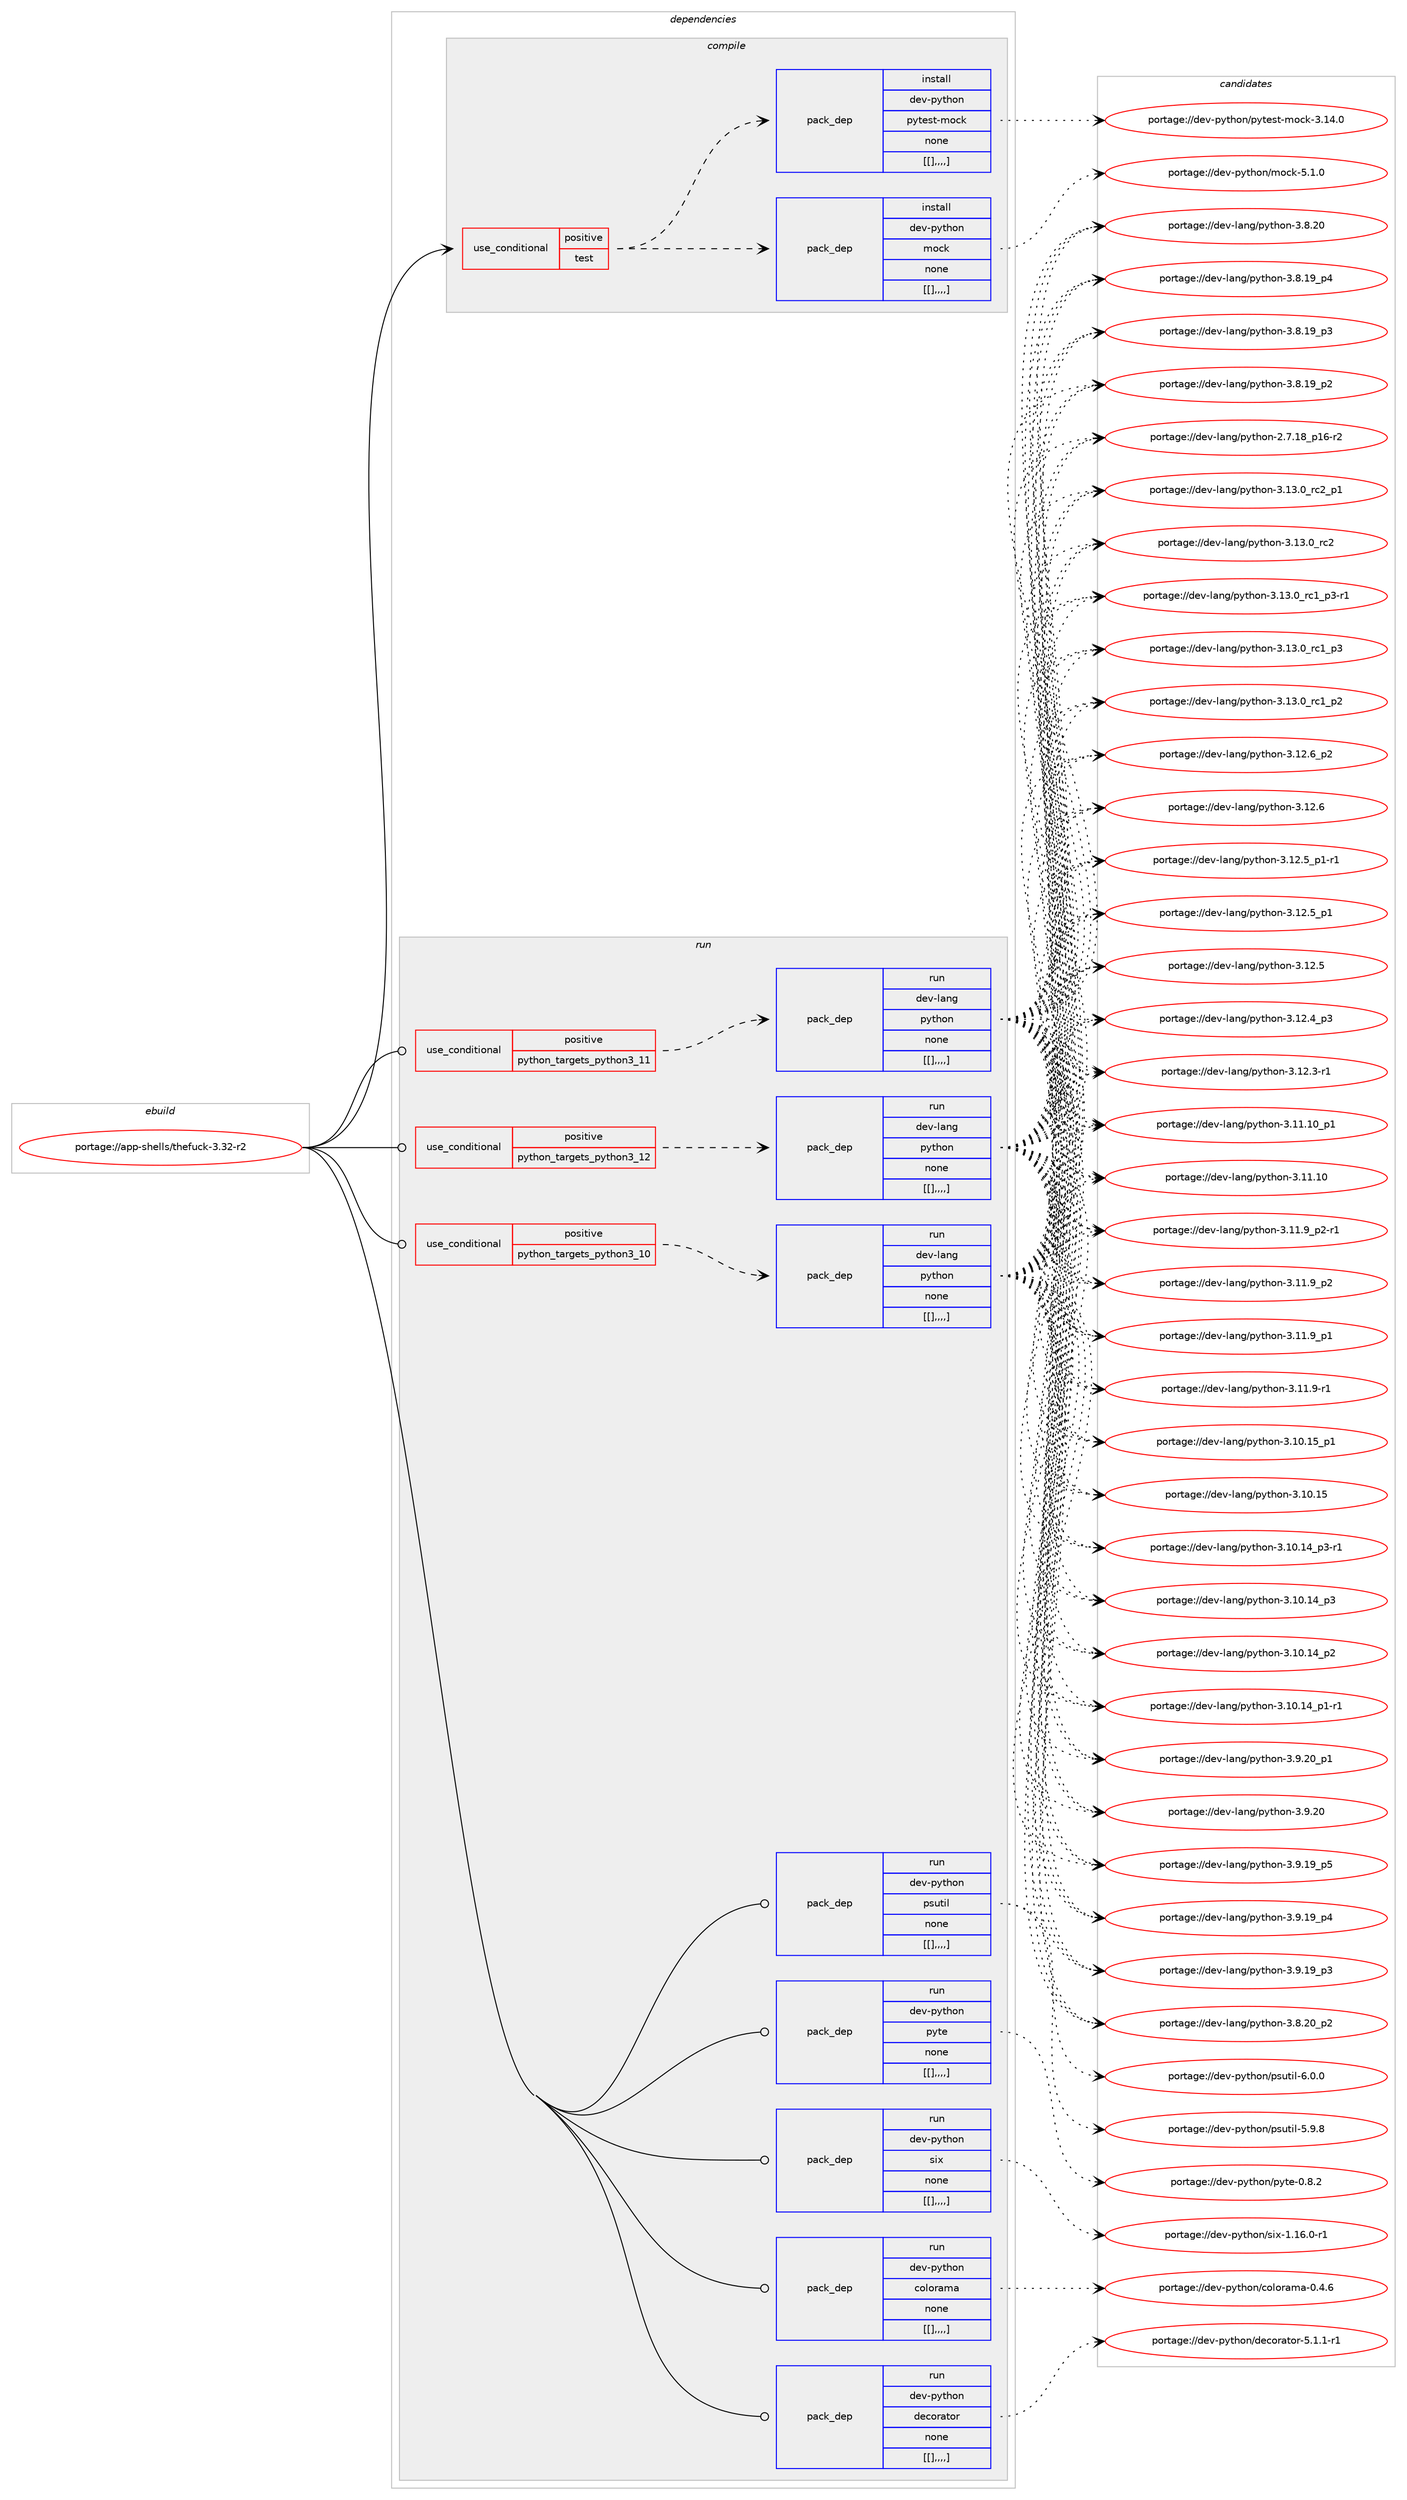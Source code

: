 digraph prolog {

# *************
# Graph options
# *************

newrank=true;
concentrate=true;
compound=true;
graph [rankdir=LR,fontname=Helvetica,fontsize=10,ranksep=1.5];#, ranksep=2.5, nodesep=0.2];
edge  [arrowhead=vee];
node  [fontname=Helvetica,fontsize=10];

# **********
# The ebuild
# **********

subgraph cluster_leftcol {
color=gray;
label=<<i>ebuild</i>>;
id [label="portage://app-shells/thefuck-3.32-r2", color=red, width=4, href="../app-shells/thefuck-3.32-r2.svg"];
}

# ****************
# The dependencies
# ****************

subgraph cluster_midcol {
color=gray;
label=<<i>dependencies</i>>;
subgraph cluster_compile {
fillcolor="#eeeeee";
style=filled;
label=<<i>compile</i>>;
subgraph cond14820 {
dependency52584 [label=<<TABLE BORDER="0" CELLBORDER="1" CELLSPACING="0" CELLPADDING="4"><TR><TD ROWSPAN="3" CELLPADDING="10">use_conditional</TD></TR><TR><TD>positive</TD></TR><TR><TD>test</TD></TR></TABLE>>, shape=none, color=red];
subgraph pack37282 {
dependency52585 [label=<<TABLE BORDER="0" CELLBORDER="1" CELLSPACING="0" CELLPADDING="4" WIDTH="220"><TR><TD ROWSPAN="6" CELLPADDING="30">pack_dep</TD></TR><TR><TD WIDTH="110">install</TD></TR><TR><TD>dev-python</TD></TR><TR><TD>mock</TD></TR><TR><TD>none</TD></TR><TR><TD>[[],,,,]</TD></TR></TABLE>>, shape=none, color=blue];
}
dependency52584:e -> dependency52585:w [weight=20,style="dashed",arrowhead="vee"];
subgraph pack37283 {
dependency52586 [label=<<TABLE BORDER="0" CELLBORDER="1" CELLSPACING="0" CELLPADDING="4" WIDTH="220"><TR><TD ROWSPAN="6" CELLPADDING="30">pack_dep</TD></TR><TR><TD WIDTH="110">install</TD></TR><TR><TD>dev-python</TD></TR><TR><TD>pytest-mock</TD></TR><TR><TD>none</TD></TR><TR><TD>[[],,,,]</TD></TR></TABLE>>, shape=none, color=blue];
}
dependency52584:e -> dependency52586:w [weight=20,style="dashed",arrowhead="vee"];
}
id:e -> dependency52584:w [weight=20,style="solid",arrowhead="vee"];
}
subgraph cluster_compileandrun {
fillcolor="#eeeeee";
style=filled;
label=<<i>compile and run</i>>;
}
subgraph cluster_run {
fillcolor="#eeeeee";
style=filled;
label=<<i>run</i>>;
subgraph cond14821 {
dependency52587 [label=<<TABLE BORDER="0" CELLBORDER="1" CELLSPACING="0" CELLPADDING="4"><TR><TD ROWSPAN="3" CELLPADDING="10">use_conditional</TD></TR><TR><TD>positive</TD></TR><TR><TD>python_targets_python3_10</TD></TR></TABLE>>, shape=none, color=red];
subgraph pack37284 {
dependency52588 [label=<<TABLE BORDER="0" CELLBORDER="1" CELLSPACING="0" CELLPADDING="4" WIDTH="220"><TR><TD ROWSPAN="6" CELLPADDING="30">pack_dep</TD></TR><TR><TD WIDTH="110">run</TD></TR><TR><TD>dev-lang</TD></TR><TR><TD>python</TD></TR><TR><TD>none</TD></TR><TR><TD>[[],,,,]</TD></TR></TABLE>>, shape=none, color=blue];
}
dependency52587:e -> dependency52588:w [weight=20,style="dashed",arrowhead="vee"];
}
id:e -> dependency52587:w [weight=20,style="solid",arrowhead="odot"];
subgraph cond14822 {
dependency52589 [label=<<TABLE BORDER="0" CELLBORDER="1" CELLSPACING="0" CELLPADDING="4"><TR><TD ROWSPAN="3" CELLPADDING="10">use_conditional</TD></TR><TR><TD>positive</TD></TR><TR><TD>python_targets_python3_11</TD></TR></TABLE>>, shape=none, color=red];
subgraph pack37285 {
dependency52590 [label=<<TABLE BORDER="0" CELLBORDER="1" CELLSPACING="0" CELLPADDING="4" WIDTH="220"><TR><TD ROWSPAN="6" CELLPADDING="30">pack_dep</TD></TR><TR><TD WIDTH="110">run</TD></TR><TR><TD>dev-lang</TD></TR><TR><TD>python</TD></TR><TR><TD>none</TD></TR><TR><TD>[[],,,,]</TD></TR></TABLE>>, shape=none, color=blue];
}
dependency52589:e -> dependency52590:w [weight=20,style="dashed",arrowhead="vee"];
}
id:e -> dependency52589:w [weight=20,style="solid",arrowhead="odot"];
subgraph cond14823 {
dependency52591 [label=<<TABLE BORDER="0" CELLBORDER="1" CELLSPACING="0" CELLPADDING="4"><TR><TD ROWSPAN="3" CELLPADDING="10">use_conditional</TD></TR><TR><TD>positive</TD></TR><TR><TD>python_targets_python3_12</TD></TR></TABLE>>, shape=none, color=red];
subgraph pack37286 {
dependency52592 [label=<<TABLE BORDER="0" CELLBORDER="1" CELLSPACING="0" CELLPADDING="4" WIDTH="220"><TR><TD ROWSPAN="6" CELLPADDING="30">pack_dep</TD></TR><TR><TD WIDTH="110">run</TD></TR><TR><TD>dev-lang</TD></TR><TR><TD>python</TD></TR><TR><TD>none</TD></TR><TR><TD>[[],,,,]</TD></TR></TABLE>>, shape=none, color=blue];
}
dependency52591:e -> dependency52592:w [weight=20,style="dashed",arrowhead="vee"];
}
id:e -> dependency52591:w [weight=20,style="solid",arrowhead="odot"];
subgraph pack37287 {
dependency52593 [label=<<TABLE BORDER="0" CELLBORDER="1" CELLSPACING="0" CELLPADDING="4" WIDTH="220"><TR><TD ROWSPAN="6" CELLPADDING="30">pack_dep</TD></TR><TR><TD WIDTH="110">run</TD></TR><TR><TD>dev-python</TD></TR><TR><TD>colorama</TD></TR><TR><TD>none</TD></TR><TR><TD>[[],,,,]</TD></TR></TABLE>>, shape=none, color=blue];
}
id:e -> dependency52593:w [weight=20,style="solid",arrowhead="odot"];
subgraph pack37288 {
dependency52594 [label=<<TABLE BORDER="0" CELLBORDER="1" CELLSPACING="0" CELLPADDING="4" WIDTH="220"><TR><TD ROWSPAN="6" CELLPADDING="30">pack_dep</TD></TR><TR><TD WIDTH="110">run</TD></TR><TR><TD>dev-python</TD></TR><TR><TD>decorator</TD></TR><TR><TD>none</TD></TR><TR><TD>[[],,,,]</TD></TR></TABLE>>, shape=none, color=blue];
}
id:e -> dependency52594:w [weight=20,style="solid",arrowhead="odot"];
subgraph pack37289 {
dependency52595 [label=<<TABLE BORDER="0" CELLBORDER="1" CELLSPACING="0" CELLPADDING="4" WIDTH="220"><TR><TD ROWSPAN="6" CELLPADDING="30">pack_dep</TD></TR><TR><TD WIDTH="110">run</TD></TR><TR><TD>dev-python</TD></TR><TR><TD>psutil</TD></TR><TR><TD>none</TD></TR><TR><TD>[[],,,,]</TD></TR></TABLE>>, shape=none, color=blue];
}
id:e -> dependency52595:w [weight=20,style="solid",arrowhead="odot"];
subgraph pack37290 {
dependency52596 [label=<<TABLE BORDER="0" CELLBORDER="1" CELLSPACING="0" CELLPADDING="4" WIDTH="220"><TR><TD ROWSPAN="6" CELLPADDING="30">pack_dep</TD></TR><TR><TD WIDTH="110">run</TD></TR><TR><TD>dev-python</TD></TR><TR><TD>pyte</TD></TR><TR><TD>none</TD></TR><TR><TD>[[],,,,]</TD></TR></TABLE>>, shape=none, color=blue];
}
id:e -> dependency52596:w [weight=20,style="solid",arrowhead="odot"];
subgraph pack37291 {
dependency52597 [label=<<TABLE BORDER="0" CELLBORDER="1" CELLSPACING="0" CELLPADDING="4" WIDTH="220"><TR><TD ROWSPAN="6" CELLPADDING="30">pack_dep</TD></TR><TR><TD WIDTH="110">run</TD></TR><TR><TD>dev-python</TD></TR><TR><TD>six</TD></TR><TR><TD>none</TD></TR><TR><TD>[[],,,,]</TD></TR></TABLE>>, shape=none, color=blue];
}
id:e -> dependency52597:w [weight=20,style="solid",arrowhead="odot"];
}
}

# **************
# The candidates
# **************

subgraph cluster_choices {
rank=same;
color=gray;
label=<<i>candidates</i>>;

subgraph choice37282 {
color=black;
nodesep=1;
choice100101118451121211161041111104710911199107455346494648 [label="portage://dev-python/mock-5.1.0", color=red, width=4,href="../dev-python/mock-5.1.0.svg"];
dependency52585:e -> choice100101118451121211161041111104710911199107455346494648:w [style=dotted,weight="100"];
}
subgraph choice37283 {
color=black;
nodesep=1;
choice1001011184511212111610411111047112121116101115116451091119910745514649524648 [label="portage://dev-python/pytest-mock-3.14.0", color=red, width=4,href="../dev-python/pytest-mock-3.14.0.svg"];
dependency52586:e -> choice1001011184511212111610411111047112121116101115116451091119910745514649524648:w [style=dotted,weight="100"];
}
subgraph choice37284 {
color=black;
nodesep=1;
choice100101118451089711010347112121116104111110455146495146489511499509511249 [label="portage://dev-lang/python-3.13.0_rc2_p1", color=red, width=4,href="../dev-lang/python-3.13.0_rc2_p1.svg"];
choice10010111845108971101034711212111610411111045514649514648951149950 [label="portage://dev-lang/python-3.13.0_rc2", color=red, width=4,href="../dev-lang/python-3.13.0_rc2.svg"];
choice1001011184510897110103471121211161041111104551464951464895114994995112514511449 [label="portage://dev-lang/python-3.13.0_rc1_p3-r1", color=red, width=4,href="../dev-lang/python-3.13.0_rc1_p3-r1.svg"];
choice100101118451089711010347112121116104111110455146495146489511499499511251 [label="portage://dev-lang/python-3.13.0_rc1_p3", color=red, width=4,href="../dev-lang/python-3.13.0_rc1_p3.svg"];
choice100101118451089711010347112121116104111110455146495146489511499499511250 [label="portage://dev-lang/python-3.13.0_rc1_p2", color=red, width=4,href="../dev-lang/python-3.13.0_rc1_p2.svg"];
choice100101118451089711010347112121116104111110455146495046549511250 [label="portage://dev-lang/python-3.12.6_p2", color=red, width=4,href="../dev-lang/python-3.12.6_p2.svg"];
choice10010111845108971101034711212111610411111045514649504654 [label="portage://dev-lang/python-3.12.6", color=red, width=4,href="../dev-lang/python-3.12.6.svg"];
choice1001011184510897110103471121211161041111104551464950465395112494511449 [label="portage://dev-lang/python-3.12.5_p1-r1", color=red, width=4,href="../dev-lang/python-3.12.5_p1-r1.svg"];
choice100101118451089711010347112121116104111110455146495046539511249 [label="portage://dev-lang/python-3.12.5_p1", color=red, width=4,href="../dev-lang/python-3.12.5_p1.svg"];
choice10010111845108971101034711212111610411111045514649504653 [label="portage://dev-lang/python-3.12.5", color=red, width=4,href="../dev-lang/python-3.12.5.svg"];
choice100101118451089711010347112121116104111110455146495046529511251 [label="portage://dev-lang/python-3.12.4_p3", color=red, width=4,href="../dev-lang/python-3.12.4_p3.svg"];
choice100101118451089711010347112121116104111110455146495046514511449 [label="portage://dev-lang/python-3.12.3-r1", color=red, width=4,href="../dev-lang/python-3.12.3-r1.svg"];
choice10010111845108971101034711212111610411111045514649494649489511249 [label="portage://dev-lang/python-3.11.10_p1", color=red, width=4,href="../dev-lang/python-3.11.10_p1.svg"];
choice1001011184510897110103471121211161041111104551464949464948 [label="portage://dev-lang/python-3.11.10", color=red, width=4,href="../dev-lang/python-3.11.10.svg"];
choice1001011184510897110103471121211161041111104551464949465795112504511449 [label="portage://dev-lang/python-3.11.9_p2-r1", color=red, width=4,href="../dev-lang/python-3.11.9_p2-r1.svg"];
choice100101118451089711010347112121116104111110455146494946579511250 [label="portage://dev-lang/python-3.11.9_p2", color=red, width=4,href="../dev-lang/python-3.11.9_p2.svg"];
choice100101118451089711010347112121116104111110455146494946579511249 [label="portage://dev-lang/python-3.11.9_p1", color=red, width=4,href="../dev-lang/python-3.11.9_p1.svg"];
choice100101118451089711010347112121116104111110455146494946574511449 [label="portage://dev-lang/python-3.11.9-r1", color=red, width=4,href="../dev-lang/python-3.11.9-r1.svg"];
choice10010111845108971101034711212111610411111045514649484649539511249 [label="portage://dev-lang/python-3.10.15_p1", color=red, width=4,href="../dev-lang/python-3.10.15_p1.svg"];
choice1001011184510897110103471121211161041111104551464948464953 [label="portage://dev-lang/python-3.10.15", color=red, width=4,href="../dev-lang/python-3.10.15.svg"];
choice100101118451089711010347112121116104111110455146494846495295112514511449 [label="portage://dev-lang/python-3.10.14_p3-r1", color=red, width=4,href="../dev-lang/python-3.10.14_p3-r1.svg"];
choice10010111845108971101034711212111610411111045514649484649529511251 [label="portage://dev-lang/python-3.10.14_p3", color=red, width=4,href="../dev-lang/python-3.10.14_p3.svg"];
choice10010111845108971101034711212111610411111045514649484649529511250 [label="portage://dev-lang/python-3.10.14_p2", color=red, width=4,href="../dev-lang/python-3.10.14_p2.svg"];
choice100101118451089711010347112121116104111110455146494846495295112494511449 [label="portage://dev-lang/python-3.10.14_p1-r1", color=red, width=4,href="../dev-lang/python-3.10.14_p1-r1.svg"];
choice100101118451089711010347112121116104111110455146574650489511249 [label="portage://dev-lang/python-3.9.20_p1", color=red, width=4,href="../dev-lang/python-3.9.20_p1.svg"];
choice10010111845108971101034711212111610411111045514657465048 [label="portage://dev-lang/python-3.9.20", color=red, width=4,href="../dev-lang/python-3.9.20.svg"];
choice100101118451089711010347112121116104111110455146574649579511253 [label="portage://dev-lang/python-3.9.19_p5", color=red, width=4,href="../dev-lang/python-3.9.19_p5.svg"];
choice100101118451089711010347112121116104111110455146574649579511252 [label="portage://dev-lang/python-3.9.19_p4", color=red, width=4,href="../dev-lang/python-3.9.19_p4.svg"];
choice100101118451089711010347112121116104111110455146574649579511251 [label="portage://dev-lang/python-3.9.19_p3", color=red, width=4,href="../dev-lang/python-3.9.19_p3.svg"];
choice100101118451089711010347112121116104111110455146564650489511250 [label="portage://dev-lang/python-3.8.20_p2", color=red, width=4,href="../dev-lang/python-3.8.20_p2.svg"];
choice10010111845108971101034711212111610411111045514656465048 [label="portage://dev-lang/python-3.8.20", color=red, width=4,href="../dev-lang/python-3.8.20.svg"];
choice100101118451089711010347112121116104111110455146564649579511252 [label="portage://dev-lang/python-3.8.19_p4", color=red, width=4,href="../dev-lang/python-3.8.19_p4.svg"];
choice100101118451089711010347112121116104111110455146564649579511251 [label="portage://dev-lang/python-3.8.19_p3", color=red, width=4,href="../dev-lang/python-3.8.19_p3.svg"];
choice100101118451089711010347112121116104111110455146564649579511250 [label="portage://dev-lang/python-3.8.19_p2", color=red, width=4,href="../dev-lang/python-3.8.19_p2.svg"];
choice100101118451089711010347112121116104111110455046554649569511249544511450 [label="portage://dev-lang/python-2.7.18_p16-r2", color=red, width=4,href="../dev-lang/python-2.7.18_p16-r2.svg"];
dependency52588:e -> choice100101118451089711010347112121116104111110455146495146489511499509511249:w [style=dotted,weight="100"];
dependency52588:e -> choice10010111845108971101034711212111610411111045514649514648951149950:w [style=dotted,weight="100"];
dependency52588:e -> choice1001011184510897110103471121211161041111104551464951464895114994995112514511449:w [style=dotted,weight="100"];
dependency52588:e -> choice100101118451089711010347112121116104111110455146495146489511499499511251:w [style=dotted,weight="100"];
dependency52588:e -> choice100101118451089711010347112121116104111110455146495146489511499499511250:w [style=dotted,weight="100"];
dependency52588:e -> choice100101118451089711010347112121116104111110455146495046549511250:w [style=dotted,weight="100"];
dependency52588:e -> choice10010111845108971101034711212111610411111045514649504654:w [style=dotted,weight="100"];
dependency52588:e -> choice1001011184510897110103471121211161041111104551464950465395112494511449:w [style=dotted,weight="100"];
dependency52588:e -> choice100101118451089711010347112121116104111110455146495046539511249:w [style=dotted,weight="100"];
dependency52588:e -> choice10010111845108971101034711212111610411111045514649504653:w [style=dotted,weight="100"];
dependency52588:e -> choice100101118451089711010347112121116104111110455146495046529511251:w [style=dotted,weight="100"];
dependency52588:e -> choice100101118451089711010347112121116104111110455146495046514511449:w [style=dotted,weight="100"];
dependency52588:e -> choice10010111845108971101034711212111610411111045514649494649489511249:w [style=dotted,weight="100"];
dependency52588:e -> choice1001011184510897110103471121211161041111104551464949464948:w [style=dotted,weight="100"];
dependency52588:e -> choice1001011184510897110103471121211161041111104551464949465795112504511449:w [style=dotted,weight="100"];
dependency52588:e -> choice100101118451089711010347112121116104111110455146494946579511250:w [style=dotted,weight="100"];
dependency52588:e -> choice100101118451089711010347112121116104111110455146494946579511249:w [style=dotted,weight="100"];
dependency52588:e -> choice100101118451089711010347112121116104111110455146494946574511449:w [style=dotted,weight="100"];
dependency52588:e -> choice10010111845108971101034711212111610411111045514649484649539511249:w [style=dotted,weight="100"];
dependency52588:e -> choice1001011184510897110103471121211161041111104551464948464953:w [style=dotted,weight="100"];
dependency52588:e -> choice100101118451089711010347112121116104111110455146494846495295112514511449:w [style=dotted,weight="100"];
dependency52588:e -> choice10010111845108971101034711212111610411111045514649484649529511251:w [style=dotted,weight="100"];
dependency52588:e -> choice10010111845108971101034711212111610411111045514649484649529511250:w [style=dotted,weight="100"];
dependency52588:e -> choice100101118451089711010347112121116104111110455146494846495295112494511449:w [style=dotted,weight="100"];
dependency52588:e -> choice100101118451089711010347112121116104111110455146574650489511249:w [style=dotted,weight="100"];
dependency52588:e -> choice10010111845108971101034711212111610411111045514657465048:w [style=dotted,weight="100"];
dependency52588:e -> choice100101118451089711010347112121116104111110455146574649579511253:w [style=dotted,weight="100"];
dependency52588:e -> choice100101118451089711010347112121116104111110455146574649579511252:w [style=dotted,weight="100"];
dependency52588:e -> choice100101118451089711010347112121116104111110455146574649579511251:w [style=dotted,weight="100"];
dependency52588:e -> choice100101118451089711010347112121116104111110455146564650489511250:w [style=dotted,weight="100"];
dependency52588:e -> choice10010111845108971101034711212111610411111045514656465048:w [style=dotted,weight="100"];
dependency52588:e -> choice100101118451089711010347112121116104111110455146564649579511252:w [style=dotted,weight="100"];
dependency52588:e -> choice100101118451089711010347112121116104111110455146564649579511251:w [style=dotted,weight="100"];
dependency52588:e -> choice100101118451089711010347112121116104111110455146564649579511250:w [style=dotted,weight="100"];
dependency52588:e -> choice100101118451089711010347112121116104111110455046554649569511249544511450:w [style=dotted,weight="100"];
}
subgraph choice37285 {
color=black;
nodesep=1;
choice100101118451089711010347112121116104111110455146495146489511499509511249 [label="portage://dev-lang/python-3.13.0_rc2_p1", color=red, width=4,href="../dev-lang/python-3.13.0_rc2_p1.svg"];
choice10010111845108971101034711212111610411111045514649514648951149950 [label="portage://dev-lang/python-3.13.0_rc2", color=red, width=4,href="../dev-lang/python-3.13.0_rc2.svg"];
choice1001011184510897110103471121211161041111104551464951464895114994995112514511449 [label="portage://dev-lang/python-3.13.0_rc1_p3-r1", color=red, width=4,href="../dev-lang/python-3.13.0_rc1_p3-r1.svg"];
choice100101118451089711010347112121116104111110455146495146489511499499511251 [label="portage://dev-lang/python-3.13.0_rc1_p3", color=red, width=4,href="../dev-lang/python-3.13.0_rc1_p3.svg"];
choice100101118451089711010347112121116104111110455146495146489511499499511250 [label="portage://dev-lang/python-3.13.0_rc1_p2", color=red, width=4,href="../dev-lang/python-3.13.0_rc1_p2.svg"];
choice100101118451089711010347112121116104111110455146495046549511250 [label="portage://dev-lang/python-3.12.6_p2", color=red, width=4,href="../dev-lang/python-3.12.6_p2.svg"];
choice10010111845108971101034711212111610411111045514649504654 [label="portage://dev-lang/python-3.12.6", color=red, width=4,href="../dev-lang/python-3.12.6.svg"];
choice1001011184510897110103471121211161041111104551464950465395112494511449 [label="portage://dev-lang/python-3.12.5_p1-r1", color=red, width=4,href="../dev-lang/python-3.12.5_p1-r1.svg"];
choice100101118451089711010347112121116104111110455146495046539511249 [label="portage://dev-lang/python-3.12.5_p1", color=red, width=4,href="../dev-lang/python-3.12.5_p1.svg"];
choice10010111845108971101034711212111610411111045514649504653 [label="portage://dev-lang/python-3.12.5", color=red, width=4,href="../dev-lang/python-3.12.5.svg"];
choice100101118451089711010347112121116104111110455146495046529511251 [label="portage://dev-lang/python-3.12.4_p3", color=red, width=4,href="../dev-lang/python-3.12.4_p3.svg"];
choice100101118451089711010347112121116104111110455146495046514511449 [label="portage://dev-lang/python-3.12.3-r1", color=red, width=4,href="../dev-lang/python-3.12.3-r1.svg"];
choice10010111845108971101034711212111610411111045514649494649489511249 [label="portage://dev-lang/python-3.11.10_p1", color=red, width=4,href="../dev-lang/python-3.11.10_p1.svg"];
choice1001011184510897110103471121211161041111104551464949464948 [label="portage://dev-lang/python-3.11.10", color=red, width=4,href="../dev-lang/python-3.11.10.svg"];
choice1001011184510897110103471121211161041111104551464949465795112504511449 [label="portage://dev-lang/python-3.11.9_p2-r1", color=red, width=4,href="../dev-lang/python-3.11.9_p2-r1.svg"];
choice100101118451089711010347112121116104111110455146494946579511250 [label="portage://dev-lang/python-3.11.9_p2", color=red, width=4,href="../dev-lang/python-3.11.9_p2.svg"];
choice100101118451089711010347112121116104111110455146494946579511249 [label="portage://dev-lang/python-3.11.9_p1", color=red, width=4,href="../dev-lang/python-3.11.9_p1.svg"];
choice100101118451089711010347112121116104111110455146494946574511449 [label="portage://dev-lang/python-3.11.9-r1", color=red, width=4,href="../dev-lang/python-3.11.9-r1.svg"];
choice10010111845108971101034711212111610411111045514649484649539511249 [label="portage://dev-lang/python-3.10.15_p1", color=red, width=4,href="../dev-lang/python-3.10.15_p1.svg"];
choice1001011184510897110103471121211161041111104551464948464953 [label="portage://dev-lang/python-3.10.15", color=red, width=4,href="../dev-lang/python-3.10.15.svg"];
choice100101118451089711010347112121116104111110455146494846495295112514511449 [label="portage://dev-lang/python-3.10.14_p3-r1", color=red, width=4,href="../dev-lang/python-3.10.14_p3-r1.svg"];
choice10010111845108971101034711212111610411111045514649484649529511251 [label="portage://dev-lang/python-3.10.14_p3", color=red, width=4,href="../dev-lang/python-3.10.14_p3.svg"];
choice10010111845108971101034711212111610411111045514649484649529511250 [label="portage://dev-lang/python-3.10.14_p2", color=red, width=4,href="../dev-lang/python-3.10.14_p2.svg"];
choice100101118451089711010347112121116104111110455146494846495295112494511449 [label="portage://dev-lang/python-3.10.14_p1-r1", color=red, width=4,href="../dev-lang/python-3.10.14_p1-r1.svg"];
choice100101118451089711010347112121116104111110455146574650489511249 [label="portage://dev-lang/python-3.9.20_p1", color=red, width=4,href="../dev-lang/python-3.9.20_p1.svg"];
choice10010111845108971101034711212111610411111045514657465048 [label="portage://dev-lang/python-3.9.20", color=red, width=4,href="../dev-lang/python-3.9.20.svg"];
choice100101118451089711010347112121116104111110455146574649579511253 [label="portage://dev-lang/python-3.9.19_p5", color=red, width=4,href="../dev-lang/python-3.9.19_p5.svg"];
choice100101118451089711010347112121116104111110455146574649579511252 [label="portage://dev-lang/python-3.9.19_p4", color=red, width=4,href="../dev-lang/python-3.9.19_p4.svg"];
choice100101118451089711010347112121116104111110455146574649579511251 [label="portage://dev-lang/python-3.9.19_p3", color=red, width=4,href="../dev-lang/python-3.9.19_p3.svg"];
choice100101118451089711010347112121116104111110455146564650489511250 [label="portage://dev-lang/python-3.8.20_p2", color=red, width=4,href="../dev-lang/python-3.8.20_p2.svg"];
choice10010111845108971101034711212111610411111045514656465048 [label="portage://dev-lang/python-3.8.20", color=red, width=4,href="../dev-lang/python-3.8.20.svg"];
choice100101118451089711010347112121116104111110455146564649579511252 [label="portage://dev-lang/python-3.8.19_p4", color=red, width=4,href="../dev-lang/python-3.8.19_p4.svg"];
choice100101118451089711010347112121116104111110455146564649579511251 [label="portage://dev-lang/python-3.8.19_p3", color=red, width=4,href="../dev-lang/python-3.8.19_p3.svg"];
choice100101118451089711010347112121116104111110455146564649579511250 [label="portage://dev-lang/python-3.8.19_p2", color=red, width=4,href="../dev-lang/python-3.8.19_p2.svg"];
choice100101118451089711010347112121116104111110455046554649569511249544511450 [label="portage://dev-lang/python-2.7.18_p16-r2", color=red, width=4,href="../dev-lang/python-2.7.18_p16-r2.svg"];
dependency52590:e -> choice100101118451089711010347112121116104111110455146495146489511499509511249:w [style=dotted,weight="100"];
dependency52590:e -> choice10010111845108971101034711212111610411111045514649514648951149950:w [style=dotted,weight="100"];
dependency52590:e -> choice1001011184510897110103471121211161041111104551464951464895114994995112514511449:w [style=dotted,weight="100"];
dependency52590:e -> choice100101118451089711010347112121116104111110455146495146489511499499511251:w [style=dotted,weight="100"];
dependency52590:e -> choice100101118451089711010347112121116104111110455146495146489511499499511250:w [style=dotted,weight="100"];
dependency52590:e -> choice100101118451089711010347112121116104111110455146495046549511250:w [style=dotted,weight="100"];
dependency52590:e -> choice10010111845108971101034711212111610411111045514649504654:w [style=dotted,weight="100"];
dependency52590:e -> choice1001011184510897110103471121211161041111104551464950465395112494511449:w [style=dotted,weight="100"];
dependency52590:e -> choice100101118451089711010347112121116104111110455146495046539511249:w [style=dotted,weight="100"];
dependency52590:e -> choice10010111845108971101034711212111610411111045514649504653:w [style=dotted,weight="100"];
dependency52590:e -> choice100101118451089711010347112121116104111110455146495046529511251:w [style=dotted,weight="100"];
dependency52590:e -> choice100101118451089711010347112121116104111110455146495046514511449:w [style=dotted,weight="100"];
dependency52590:e -> choice10010111845108971101034711212111610411111045514649494649489511249:w [style=dotted,weight="100"];
dependency52590:e -> choice1001011184510897110103471121211161041111104551464949464948:w [style=dotted,weight="100"];
dependency52590:e -> choice1001011184510897110103471121211161041111104551464949465795112504511449:w [style=dotted,weight="100"];
dependency52590:e -> choice100101118451089711010347112121116104111110455146494946579511250:w [style=dotted,weight="100"];
dependency52590:e -> choice100101118451089711010347112121116104111110455146494946579511249:w [style=dotted,weight="100"];
dependency52590:e -> choice100101118451089711010347112121116104111110455146494946574511449:w [style=dotted,weight="100"];
dependency52590:e -> choice10010111845108971101034711212111610411111045514649484649539511249:w [style=dotted,weight="100"];
dependency52590:e -> choice1001011184510897110103471121211161041111104551464948464953:w [style=dotted,weight="100"];
dependency52590:e -> choice100101118451089711010347112121116104111110455146494846495295112514511449:w [style=dotted,weight="100"];
dependency52590:e -> choice10010111845108971101034711212111610411111045514649484649529511251:w [style=dotted,weight="100"];
dependency52590:e -> choice10010111845108971101034711212111610411111045514649484649529511250:w [style=dotted,weight="100"];
dependency52590:e -> choice100101118451089711010347112121116104111110455146494846495295112494511449:w [style=dotted,weight="100"];
dependency52590:e -> choice100101118451089711010347112121116104111110455146574650489511249:w [style=dotted,weight="100"];
dependency52590:e -> choice10010111845108971101034711212111610411111045514657465048:w [style=dotted,weight="100"];
dependency52590:e -> choice100101118451089711010347112121116104111110455146574649579511253:w [style=dotted,weight="100"];
dependency52590:e -> choice100101118451089711010347112121116104111110455146574649579511252:w [style=dotted,weight="100"];
dependency52590:e -> choice100101118451089711010347112121116104111110455146574649579511251:w [style=dotted,weight="100"];
dependency52590:e -> choice100101118451089711010347112121116104111110455146564650489511250:w [style=dotted,weight="100"];
dependency52590:e -> choice10010111845108971101034711212111610411111045514656465048:w [style=dotted,weight="100"];
dependency52590:e -> choice100101118451089711010347112121116104111110455146564649579511252:w [style=dotted,weight="100"];
dependency52590:e -> choice100101118451089711010347112121116104111110455146564649579511251:w [style=dotted,weight="100"];
dependency52590:e -> choice100101118451089711010347112121116104111110455146564649579511250:w [style=dotted,weight="100"];
dependency52590:e -> choice100101118451089711010347112121116104111110455046554649569511249544511450:w [style=dotted,weight="100"];
}
subgraph choice37286 {
color=black;
nodesep=1;
choice100101118451089711010347112121116104111110455146495146489511499509511249 [label="portage://dev-lang/python-3.13.0_rc2_p1", color=red, width=4,href="../dev-lang/python-3.13.0_rc2_p1.svg"];
choice10010111845108971101034711212111610411111045514649514648951149950 [label="portage://dev-lang/python-3.13.0_rc2", color=red, width=4,href="../dev-lang/python-3.13.0_rc2.svg"];
choice1001011184510897110103471121211161041111104551464951464895114994995112514511449 [label="portage://dev-lang/python-3.13.0_rc1_p3-r1", color=red, width=4,href="../dev-lang/python-3.13.0_rc1_p3-r1.svg"];
choice100101118451089711010347112121116104111110455146495146489511499499511251 [label="portage://dev-lang/python-3.13.0_rc1_p3", color=red, width=4,href="../dev-lang/python-3.13.0_rc1_p3.svg"];
choice100101118451089711010347112121116104111110455146495146489511499499511250 [label="portage://dev-lang/python-3.13.0_rc1_p2", color=red, width=4,href="../dev-lang/python-3.13.0_rc1_p2.svg"];
choice100101118451089711010347112121116104111110455146495046549511250 [label="portage://dev-lang/python-3.12.6_p2", color=red, width=4,href="../dev-lang/python-3.12.6_p2.svg"];
choice10010111845108971101034711212111610411111045514649504654 [label="portage://dev-lang/python-3.12.6", color=red, width=4,href="../dev-lang/python-3.12.6.svg"];
choice1001011184510897110103471121211161041111104551464950465395112494511449 [label="portage://dev-lang/python-3.12.5_p1-r1", color=red, width=4,href="../dev-lang/python-3.12.5_p1-r1.svg"];
choice100101118451089711010347112121116104111110455146495046539511249 [label="portage://dev-lang/python-3.12.5_p1", color=red, width=4,href="../dev-lang/python-3.12.5_p1.svg"];
choice10010111845108971101034711212111610411111045514649504653 [label="portage://dev-lang/python-3.12.5", color=red, width=4,href="../dev-lang/python-3.12.5.svg"];
choice100101118451089711010347112121116104111110455146495046529511251 [label="portage://dev-lang/python-3.12.4_p3", color=red, width=4,href="../dev-lang/python-3.12.4_p3.svg"];
choice100101118451089711010347112121116104111110455146495046514511449 [label="portage://dev-lang/python-3.12.3-r1", color=red, width=4,href="../dev-lang/python-3.12.3-r1.svg"];
choice10010111845108971101034711212111610411111045514649494649489511249 [label="portage://dev-lang/python-3.11.10_p1", color=red, width=4,href="../dev-lang/python-3.11.10_p1.svg"];
choice1001011184510897110103471121211161041111104551464949464948 [label="portage://dev-lang/python-3.11.10", color=red, width=4,href="../dev-lang/python-3.11.10.svg"];
choice1001011184510897110103471121211161041111104551464949465795112504511449 [label="portage://dev-lang/python-3.11.9_p2-r1", color=red, width=4,href="../dev-lang/python-3.11.9_p2-r1.svg"];
choice100101118451089711010347112121116104111110455146494946579511250 [label="portage://dev-lang/python-3.11.9_p2", color=red, width=4,href="../dev-lang/python-3.11.9_p2.svg"];
choice100101118451089711010347112121116104111110455146494946579511249 [label="portage://dev-lang/python-3.11.9_p1", color=red, width=4,href="../dev-lang/python-3.11.9_p1.svg"];
choice100101118451089711010347112121116104111110455146494946574511449 [label="portage://dev-lang/python-3.11.9-r1", color=red, width=4,href="../dev-lang/python-3.11.9-r1.svg"];
choice10010111845108971101034711212111610411111045514649484649539511249 [label="portage://dev-lang/python-3.10.15_p1", color=red, width=4,href="../dev-lang/python-3.10.15_p1.svg"];
choice1001011184510897110103471121211161041111104551464948464953 [label="portage://dev-lang/python-3.10.15", color=red, width=4,href="../dev-lang/python-3.10.15.svg"];
choice100101118451089711010347112121116104111110455146494846495295112514511449 [label="portage://dev-lang/python-3.10.14_p3-r1", color=red, width=4,href="../dev-lang/python-3.10.14_p3-r1.svg"];
choice10010111845108971101034711212111610411111045514649484649529511251 [label="portage://dev-lang/python-3.10.14_p3", color=red, width=4,href="../dev-lang/python-3.10.14_p3.svg"];
choice10010111845108971101034711212111610411111045514649484649529511250 [label="portage://dev-lang/python-3.10.14_p2", color=red, width=4,href="../dev-lang/python-3.10.14_p2.svg"];
choice100101118451089711010347112121116104111110455146494846495295112494511449 [label="portage://dev-lang/python-3.10.14_p1-r1", color=red, width=4,href="../dev-lang/python-3.10.14_p1-r1.svg"];
choice100101118451089711010347112121116104111110455146574650489511249 [label="portage://dev-lang/python-3.9.20_p1", color=red, width=4,href="../dev-lang/python-3.9.20_p1.svg"];
choice10010111845108971101034711212111610411111045514657465048 [label="portage://dev-lang/python-3.9.20", color=red, width=4,href="../dev-lang/python-3.9.20.svg"];
choice100101118451089711010347112121116104111110455146574649579511253 [label="portage://dev-lang/python-3.9.19_p5", color=red, width=4,href="../dev-lang/python-3.9.19_p5.svg"];
choice100101118451089711010347112121116104111110455146574649579511252 [label="portage://dev-lang/python-3.9.19_p4", color=red, width=4,href="../dev-lang/python-3.9.19_p4.svg"];
choice100101118451089711010347112121116104111110455146574649579511251 [label="portage://dev-lang/python-3.9.19_p3", color=red, width=4,href="../dev-lang/python-3.9.19_p3.svg"];
choice100101118451089711010347112121116104111110455146564650489511250 [label="portage://dev-lang/python-3.8.20_p2", color=red, width=4,href="../dev-lang/python-3.8.20_p2.svg"];
choice10010111845108971101034711212111610411111045514656465048 [label="portage://dev-lang/python-3.8.20", color=red, width=4,href="../dev-lang/python-3.8.20.svg"];
choice100101118451089711010347112121116104111110455146564649579511252 [label="portage://dev-lang/python-3.8.19_p4", color=red, width=4,href="../dev-lang/python-3.8.19_p4.svg"];
choice100101118451089711010347112121116104111110455146564649579511251 [label="portage://dev-lang/python-3.8.19_p3", color=red, width=4,href="../dev-lang/python-3.8.19_p3.svg"];
choice100101118451089711010347112121116104111110455146564649579511250 [label="portage://dev-lang/python-3.8.19_p2", color=red, width=4,href="../dev-lang/python-3.8.19_p2.svg"];
choice100101118451089711010347112121116104111110455046554649569511249544511450 [label="portage://dev-lang/python-2.7.18_p16-r2", color=red, width=4,href="../dev-lang/python-2.7.18_p16-r2.svg"];
dependency52592:e -> choice100101118451089711010347112121116104111110455146495146489511499509511249:w [style=dotted,weight="100"];
dependency52592:e -> choice10010111845108971101034711212111610411111045514649514648951149950:w [style=dotted,weight="100"];
dependency52592:e -> choice1001011184510897110103471121211161041111104551464951464895114994995112514511449:w [style=dotted,weight="100"];
dependency52592:e -> choice100101118451089711010347112121116104111110455146495146489511499499511251:w [style=dotted,weight="100"];
dependency52592:e -> choice100101118451089711010347112121116104111110455146495146489511499499511250:w [style=dotted,weight="100"];
dependency52592:e -> choice100101118451089711010347112121116104111110455146495046549511250:w [style=dotted,weight="100"];
dependency52592:e -> choice10010111845108971101034711212111610411111045514649504654:w [style=dotted,weight="100"];
dependency52592:e -> choice1001011184510897110103471121211161041111104551464950465395112494511449:w [style=dotted,weight="100"];
dependency52592:e -> choice100101118451089711010347112121116104111110455146495046539511249:w [style=dotted,weight="100"];
dependency52592:e -> choice10010111845108971101034711212111610411111045514649504653:w [style=dotted,weight="100"];
dependency52592:e -> choice100101118451089711010347112121116104111110455146495046529511251:w [style=dotted,weight="100"];
dependency52592:e -> choice100101118451089711010347112121116104111110455146495046514511449:w [style=dotted,weight="100"];
dependency52592:e -> choice10010111845108971101034711212111610411111045514649494649489511249:w [style=dotted,weight="100"];
dependency52592:e -> choice1001011184510897110103471121211161041111104551464949464948:w [style=dotted,weight="100"];
dependency52592:e -> choice1001011184510897110103471121211161041111104551464949465795112504511449:w [style=dotted,weight="100"];
dependency52592:e -> choice100101118451089711010347112121116104111110455146494946579511250:w [style=dotted,weight="100"];
dependency52592:e -> choice100101118451089711010347112121116104111110455146494946579511249:w [style=dotted,weight="100"];
dependency52592:e -> choice100101118451089711010347112121116104111110455146494946574511449:w [style=dotted,weight="100"];
dependency52592:e -> choice10010111845108971101034711212111610411111045514649484649539511249:w [style=dotted,weight="100"];
dependency52592:e -> choice1001011184510897110103471121211161041111104551464948464953:w [style=dotted,weight="100"];
dependency52592:e -> choice100101118451089711010347112121116104111110455146494846495295112514511449:w [style=dotted,weight="100"];
dependency52592:e -> choice10010111845108971101034711212111610411111045514649484649529511251:w [style=dotted,weight="100"];
dependency52592:e -> choice10010111845108971101034711212111610411111045514649484649529511250:w [style=dotted,weight="100"];
dependency52592:e -> choice100101118451089711010347112121116104111110455146494846495295112494511449:w [style=dotted,weight="100"];
dependency52592:e -> choice100101118451089711010347112121116104111110455146574650489511249:w [style=dotted,weight="100"];
dependency52592:e -> choice10010111845108971101034711212111610411111045514657465048:w [style=dotted,weight="100"];
dependency52592:e -> choice100101118451089711010347112121116104111110455146574649579511253:w [style=dotted,weight="100"];
dependency52592:e -> choice100101118451089711010347112121116104111110455146574649579511252:w [style=dotted,weight="100"];
dependency52592:e -> choice100101118451089711010347112121116104111110455146574649579511251:w [style=dotted,weight="100"];
dependency52592:e -> choice100101118451089711010347112121116104111110455146564650489511250:w [style=dotted,weight="100"];
dependency52592:e -> choice10010111845108971101034711212111610411111045514656465048:w [style=dotted,weight="100"];
dependency52592:e -> choice100101118451089711010347112121116104111110455146564649579511252:w [style=dotted,weight="100"];
dependency52592:e -> choice100101118451089711010347112121116104111110455146564649579511251:w [style=dotted,weight="100"];
dependency52592:e -> choice100101118451089711010347112121116104111110455146564649579511250:w [style=dotted,weight="100"];
dependency52592:e -> choice100101118451089711010347112121116104111110455046554649569511249544511450:w [style=dotted,weight="100"];
}
subgraph choice37287 {
color=black;
nodesep=1;
choice1001011184511212111610411111047991111081111149710997454846524654 [label="portage://dev-python/colorama-0.4.6", color=red, width=4,href="../dev-python/colorama-0.4.6.svg"];
dependency52593:e -> choice1001011184511212111610411111047991111081111149710997454846524654:w [style=dotted,weight="100"];
}
subgraph choice37288 {
color=black;
nodesep=1;
choice100101118451121211161041111104710010199111114971161111144553464946494511449 [label="portage://dev-python/decorator-5.1.1-r1", color=red, width=4,href="../dev-python/decorator-5.1.1-r1.svg"];
dependency52594:e -> choice100101118451121211161041111104710010199111114971161111144553464946494511449:w [style=dotted,weight="100"];
}
subgraph choice37289 {
color=black;
nodesep=1;
choice1001011184511212111610411111047112115117116105108455446484648 [label="portage://dev-python/psutil-6.0.0", color=red, width=4,href="../dev-python/psutil-6.0.0.svg"];
choice1001011184511212111610411111047112115117116105108455346574656 [label="portage://dev-python/psutil-5.9.8", color=red, width=4,href="../dev-python/psutil-5.9.8.svg"];
dependency52595:e -> choice1001011184511212111610411111047112115117116105108455446484648:w [style=dotted,weight="100"];
dependency52595:e -> choice1001011184511212111610411111047112115117116105108455346574656:w [style=dotted,weight="100"];
}
subgraph choice37290 {
color=black;
nodesep=1;
choice1001011184511212111610411111047112121116101454846564650 [label="portage://dev-python/pyte-0.8.2", color=red, width=4,href="../dev-python/pyte-0.8.2.svg"];
dependency52596:e -> choice1001011184511212111610411111047112121116101454846564650:w [style=dotted,weight="100"];
}
subgraph choice37291 {
color=black;
nodesep=1;
choice1001011184511212111610411111047115105120454946495446484511449 [label="portage://dev-python/six-1.16.0-r1", color=red, width=4,href="../dev-python/six-1.16.0-r1.svg"];
dependency52597:e -> choice1001011184511212111610411111047115105120454946495446484511449:w [style=dotted,weight="100"];
}
}

}
